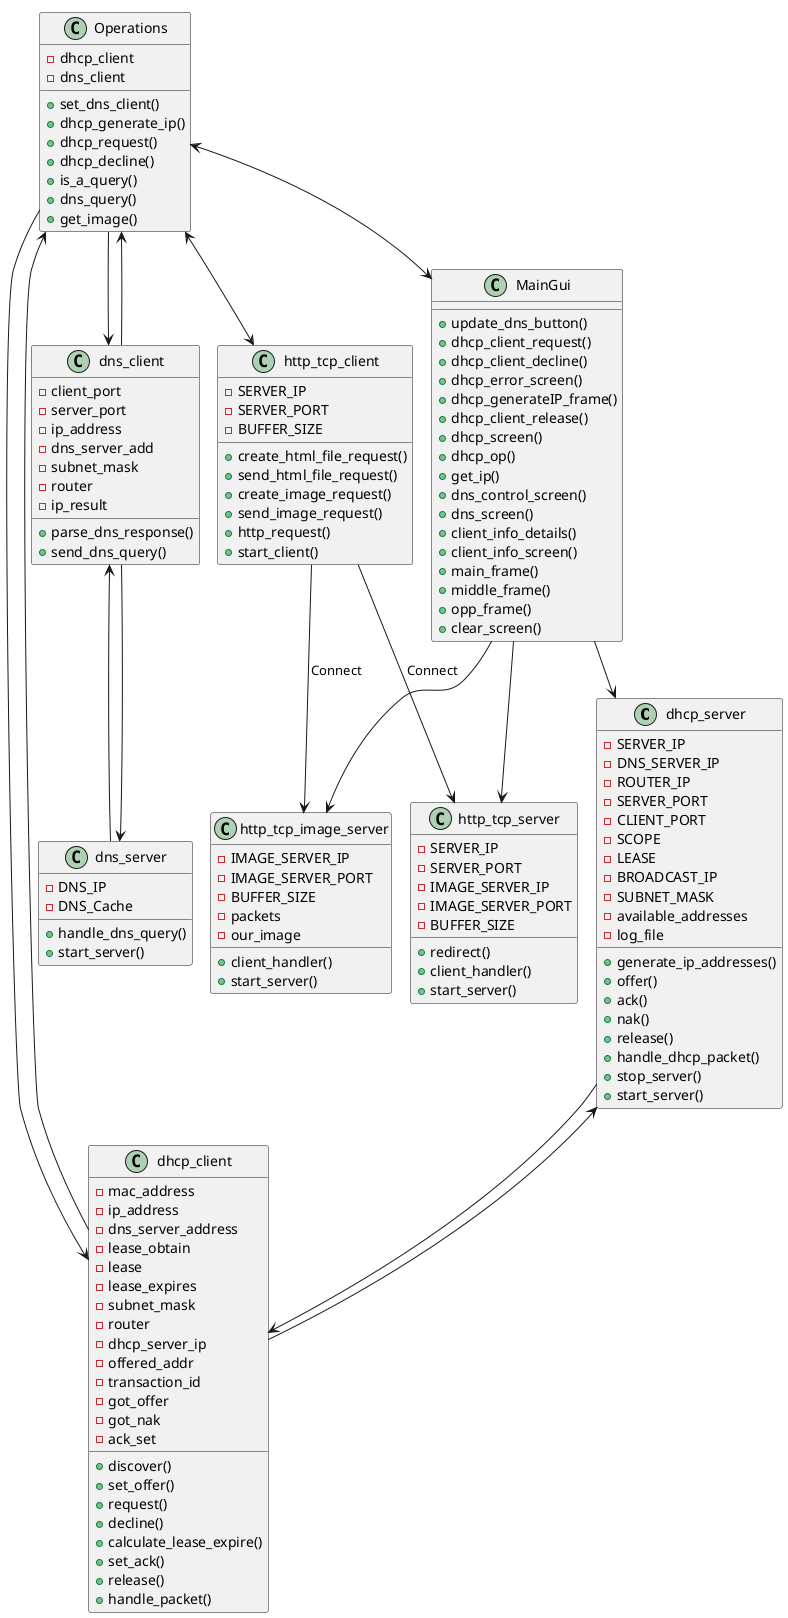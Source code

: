 @startuml
!pragma layout smetana
class dhcp_server
class dhcp_client
class dns_server
class dns_client
class MainGui
class Operations

class dhcp_server{
-SERVER_IP
-DNS_SERVER_IP
-ROUTER_IP
-SERVER_PORT
-CLIENT_PORT
-SCOPE
-LEASE
-BROADCAST_IP
-SUBNET_MASK
-available_addresses
-log_file
+generate_ip_addresses()
+offer()
+ack()
+nak()
+release()
+handle_dhcp_packet()
+stop_server()
+start_server()
}

class dhcp_client{
-mac_address
-ip_address
-dns_server_address
-lease_obtain
-lease
-lease_expires
-subnet_mask
-router
-dhcp_server_ip
-offered_addr
-transaction_id
-got_offer
-got_nak
-ack_set
+discover()
+set_offer()
+request()
+decline()
+calculate_lease_expire()
+set_ack()
+release()
+handle_packet()
}

class dns_server{
-DNS_IP
-DNS_Cache
+handle_dns_query()
+start_server()
}

class dns_client{
-client_port
-server_port
-ip_address
-dns_server_add
-subnet_mask
-router
-ip_result
+parse_dns_response()
+send_dns_query()
}

class http_tcp_client{
-SERVER_IP
-SERVER_PORT
-BUFFER_SIZE
+create_html_file_request()
+send_html_file_request()
+create_image_request()
+send_image_request()
+http_request()
+start_client()
}
class http_tcp_server{
-SERVER_IP
-SERVER_PORT
-IMAGE_SERVER_IP
-IMAGE_SERVER_PORT
-BUFFER_SIZE
+redirect()
+client_handler()
+start_server()
}
class http_tcp_image_server{
-IMAGE_SERVER_IP
-IMAGE_SERVER_PORT
-BUFFER_SIZE
-packets
-our_image
+client_handler()
+start_server()
}
class Operations{
-dhcp_client
-dns_client
+set_dns_client()
+dhcp_generate_ip()
+dhcp_request()
+dhcp_decline()
+is_a_query()
+dns_query()
+get_image()
}
class MainGui{
+update_dns_button()
+dhcp_client_request()
+dhcp_client_decline()
+dhcp_error_screen()
+dhcp_generateIP_frame()
+dhcp_client_release()
+dhcp_screen()
+dhcp_op()
+get_ip()
+dns_control_screen()
+dns_screen()
+client_info_details()
+client_info_screen()
+main_frame()
+middle_frame()
+opp_frame()
+clear_screen()
}

Operations <--> MainGui
MainGui --> dhcp_server
MainGui --> http_tcp_server
MainGui --> http_tcp_image_server
Operations --> dhcp_client
Operations --> dns_client
Operations <--> http_tcp_client
Operations <-- dhcp_client
Operations <-- dns_client
dns_client <-- dns_server
dns_server <-- dns_client
dhcp_server --> dhcp_client
dhcp_client --> dhcp_server
http_tcp_client --> http_tcp_server: Connect
http_tcp_client --> http_tcp_image_server: Connect
@enduml